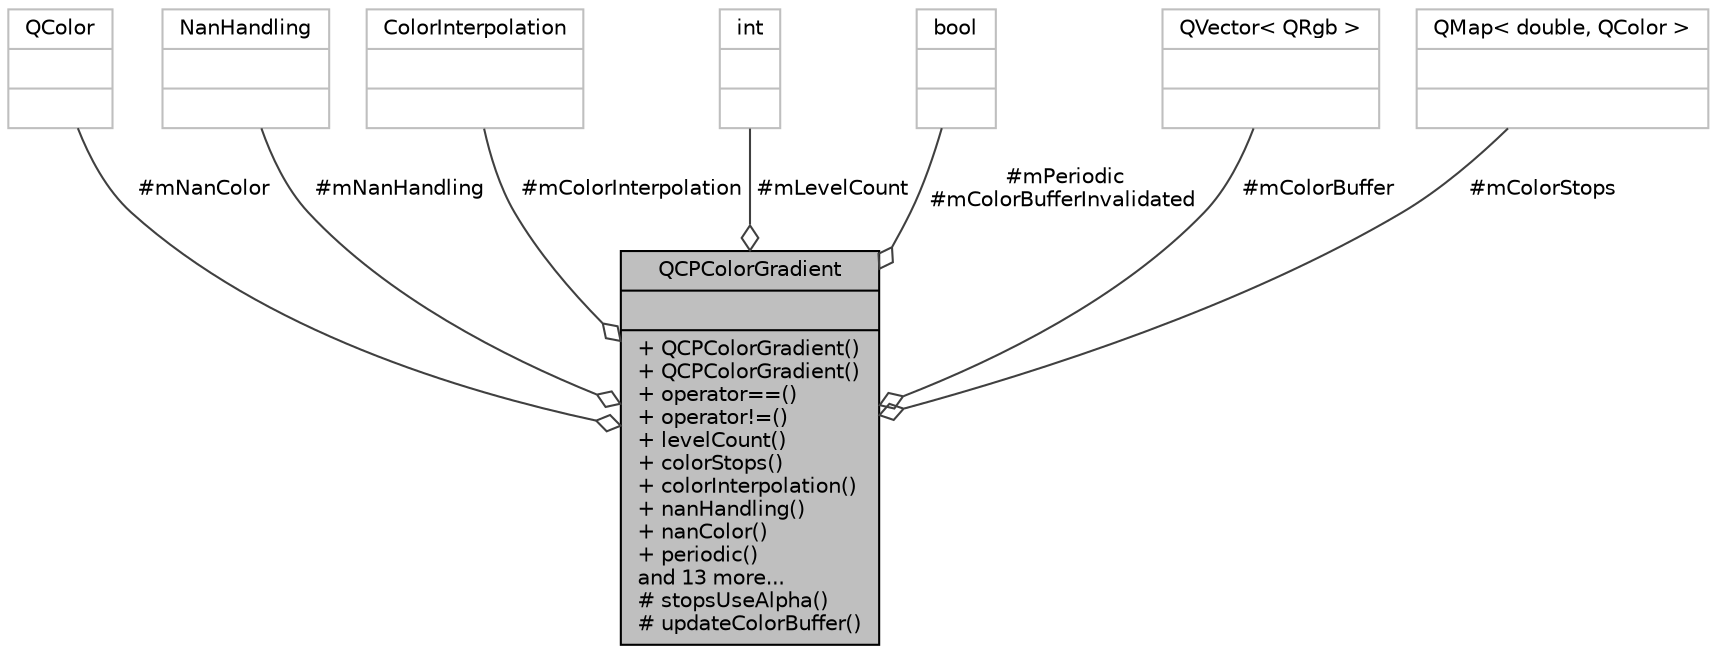 digraph "QCPColorGradient"
{
 // LATEX_PDF_SIZE
  edge [fontname="Helvetica",fontsize="10",labelfontname="Helvetica",labelfontsize="10"];
  node [fontname="Helvetica",fontsize="10",shape=record];
  Node1 [label="{QCPColorGradient\n||+ QCPColorGradient()\l+ QCPColorGradient()\l+ operator==()\l+ operator!=()\l+ levelCount()\l+ colorStops()\l+ colorInterpolation()\l+ nanHandling()\l+ nanColor()\l+ periodic()\land 13 more...\l# stopsUseAlpha()\l# updateColorBuffer()\l}",height=0.2,width=0.4,color="black", fillcolor="grey75", style="filled", fontcolor="black",tooltip="Defines a color gradient for use with e.g. QCPColorMap."];
  Node2 -> Node1 [color="grey25",fontsize="10",style="solid",label=" #mNanColor" ,arrowhead="odiamond",fontname="Helvetica"];
  Node2 [label="{QColor\n||}",height=0.2,width=0.4,color="grey75", fillcolor="white", style="filled",tooltip=" "];
  Node3 -> Node1 [color="grey25",fontsize="10",style="solid",label=" #mNanHandling" ,arrowhead="odiamond",fontname="Helvetica"];
  Node3 [label="{NanHandling\n||}",height=0.2,width=0.4,color="grey75", fillcolor="white", style="filled",tooltip=" "];
  Node4 -> Node1 [color="grey25",fontsize="10",style="solid",label=" #mColorInterpolation" ,arrowhead="odiamond",fontname="Helvetica"];
  Node4 [label="{ColorInterpolation\n||}",height=0.2,width=0.4,color="grey75", fillcolor="white", style="filled",tooltip=" "];
  Node5 -> Node1 [color="grey25",fontsize="10",style="solid",label=" #mLevelCount" ,arrowhead="odiamond",fontname="Helvetica"];
  Node5 [label="{int\n||}",height=0.2,width=0.4,color="grey75", fillcolor="white", style="filled",tooltip=" "];
  Node6 -> Node1 [color="grey25",fontsize="10",style="solid",label=" #mPeriodic\n#mColorBufferInvalidated" ,arrowhead="odiamond",fontname="Helvetica"];
  Node6 [label="{bool\n||}",height=0.2,width=0.4,color="grey75", fillcolor="white", style="filled",tooltip=" "];
  Node7 -> Node1 [color="grey25",fontsize="10",style="solid",label=" #mColorBuffer" ,arrowhead="odiamond",fontname="Helvetica"];
  Node7 [label="{QVector\< QRgb \>\n||}",height=0.2,width=0.4,color="grey75", fillcolor="white", style="filled",tooltip=" "];
  Node8 -> Node1 [color="grey25",fontsize="10",style="solid",label=" #mColorStops" ,arrowhead="odiamond",fontname="Helvetica"];
  Node8 [label="{QMap\< double, QColor \>\n||}",height=0.2,width=0.4,color="grey75", fillcolor="white", style="filled",tooltip=" "];
}
